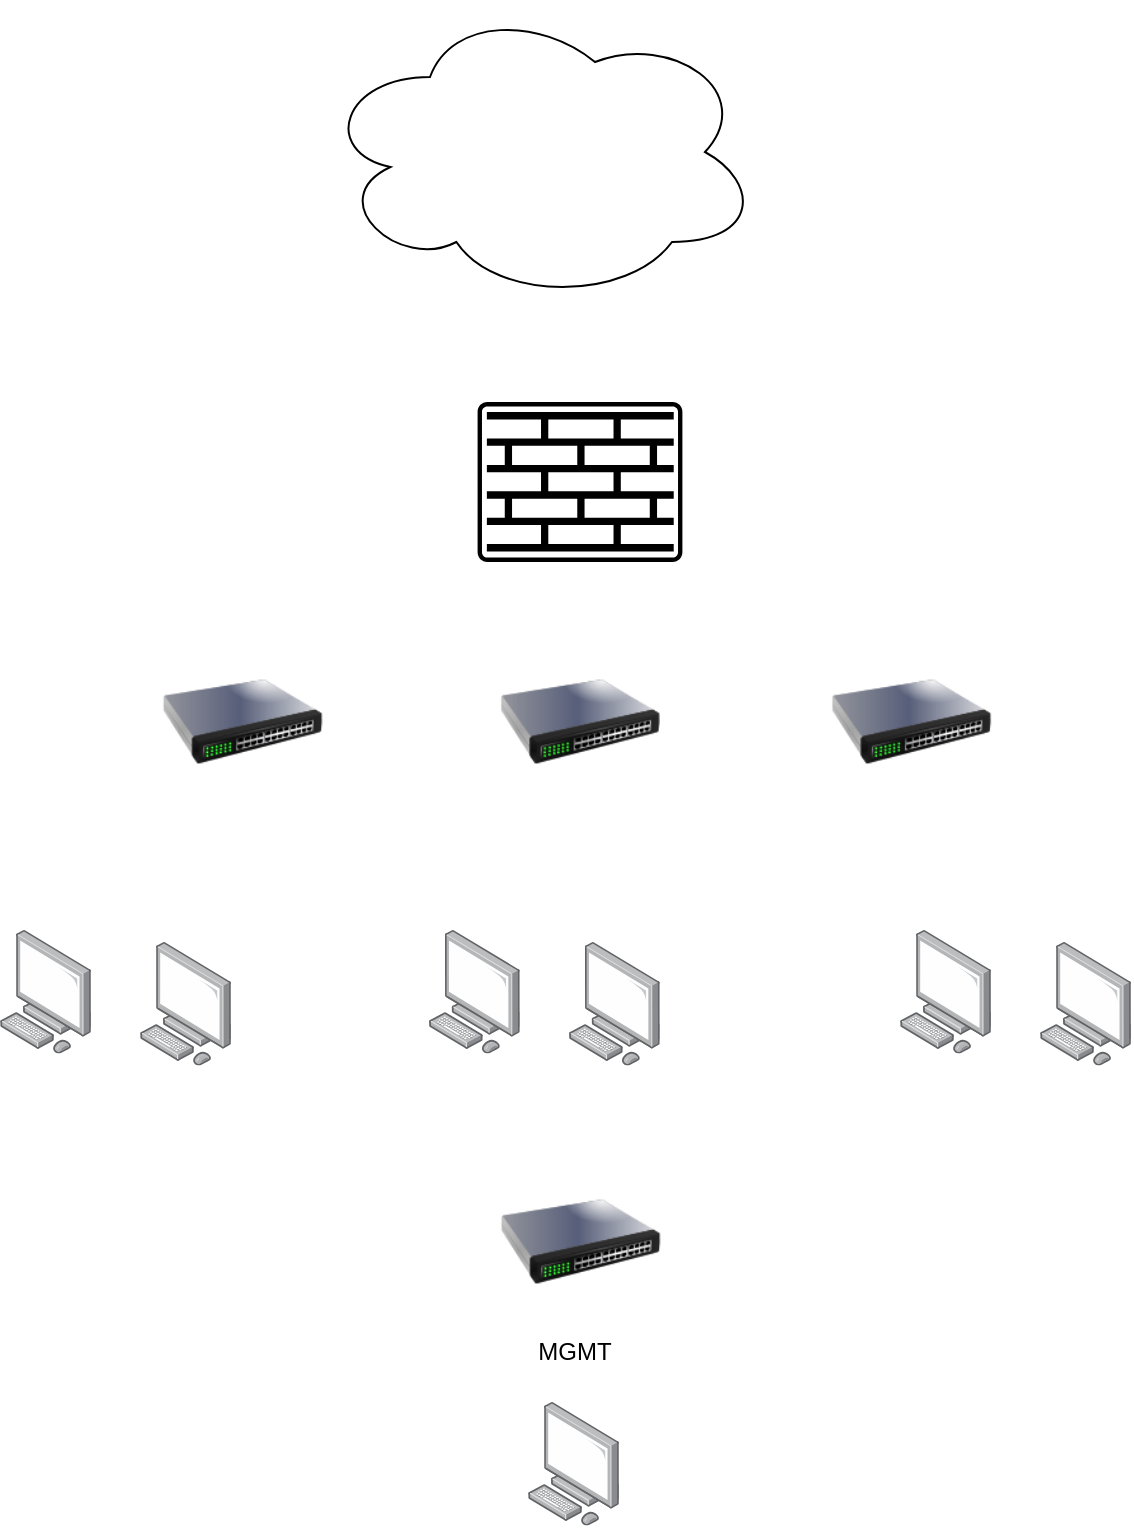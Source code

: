 <mxfile version="21.5.2" type="github">
  <diagram name="페이지-1" id="Z0Rlrkpl-HLmqAnvHj4v">
    <mxGraphModel dx="1434" dy="772" grid="1" gridSize="10" guides="1" tooltips="1" connect="1" arrows="1" fold="1" page="1" pageScale="1" pageWidth="827" pageHeight="1169" math="0" shadow="0">
      <root>
        <mxCell id="0" />
        <mxCell id="1" parent="0" />
        <mxCell id="VoDEYS0G2vHo69trvSPE-2" value="" style="sketch=0;points=[[0.015,0.015,0],[0.985,0.015,0],[0.985,0.985,0],[0.015,0.985,0],[0.25,0,0],[0.5,0,0],[0.75,0,0],[1,0.25,0],[1,0.5,0],[1,0.75,0],[0.75,1,0],[0.5,1,0],[0.25,1,0],[0,0.75,0],[0,0.5,0],[0,0.25,0]];verticalLabelPosition=bottom;html=1;verticalAlign=top;aspect=fixed;align=center;pointerEvents=1;shape=mxgraph.cisco19.rect;prIcon=firewall;labelBackgroundColor=none;" vertex="1" parent="1">
          <mxGeometry x="328.8" y="290" width="102.4" height="80" as="geometry" />
        </mxCell>
        <mxCell id="VoDEYS0G2vHo69trvSPE-4" value="" style="ellipse;shape=cloud;whiteSpace=wrap;html=1;labelBackgroundColor=none;" vertex="1" parent="1">
          <mxGeometry x="250" y="90" width="220" height="150" as="geometry" />
        </mxCell>
        <mxCell id="VoDEYS0G2vHo69trvSPE-5" value="" style="image;html=1;image=img/lib/clip_art/networking/Switch_128x128.png;labelBackgroundColor=none;" vertex="1" parent="1">
          <mxGeometry x="171.2" y="410" width="80" height="80" as="geometry" />
        </mxCell>
        <mxCell id="VoDEYS0G2vHo69trvSPE-6" value="" style="image;html=1;image=img/lib/clip_art/networking/Switch_128x128.png;labelBackgroundColor=none;" vertex="1" parent="1">
          <mxGeometry x="340" y="410" width="80" height="80" as="geometry" />
        </mxCell>
        <mxCell id="VoDEYS0G2vHo69trvSPE-7" value="" style="image;html=1;image=img/lib/clip_art/networking/Switch_128x128.png;labelBackgroundColor=none;" vertex="1" parent="1">
          <mxGeometry x="505.6" y="410" width="80" height="80" as="geometry" />
        </mxCell>
        <mxCell id="VoDEYS0G2vHo69trvSPE-9" value="" style="image;points=[];aspect=fixed;html=1;align=center;shadow=0;dashed=0;image=img/lib/allied_telesis/computer_and_terminals/Personal_Computer.svg;labelBackgroundColor=none;" vertex="1" parent="1">
          <mxGeometry x="90" y="554" width="45.6" height="61.8" as="geometry" />
        </mxCell>
        <mxCell id="VoDEYS0G2vHo69trvSPE-10" value="" style="image;points=[];aspect=fixed;html=1;align=center;shadow=0;dashed=0;image=img/lib/allied_telesis/computer_and_terminals/Personal_Computer.svg;labelBackgroundColor=none;" vertex="1" parent="1">
          <mxGeometry x="160" y="560" width="45.6" height="61.8" as="geometry" />
        </mxCell>
        <mxCell id="VoDEYS0G2vHo69trvSPE-13" value="" style="image;points=[];aspect=fixed;html=1;align=center;shadow=0;dashed=0;image=img/lib/allied_telesis/computer_and_terminals/Personal_Computer.svg;labelBackgroundColor=none;" vertex="1" parent="1">
          <mxGeometry x="304.4" y="554" width="45.6" height="61.8" as="geometry" />
        </mxCell>
        <mxCell id="VoDEYS0G2vHo69trvSPE-14" value="" style="image;points=[];aspect=fixed;html=1;align=center;shadow=0;dashed=0;image=img/lib/allied_telesis/computer_and_terminals/Personal_Computer.svg;labelBackgroundColor=none;" vertex="1" parent="1">
          <mxGeometry x="374.4" y="560" width="45.6" height="61.8" as="geometry" />
        </mxCell>
        <mxCell id="VoDEYS0G2vHo69trvSPE-15" value="" style="image;points=[];aspect=fixed;html=1;align=center;shadow=0;dashed=0;image=img/lib/allied_telesis/computer_and_terminals/Personal_Computer.svg;labelBackgroundColor=none;" vertex="1" parent="1">
          <mxGeometry x="354.0" y="790" width="45.6" height="61.8" as="geometry" />
        </mxCell>
        <mxCell id="VoDEYS0G2vHo69trvSPE-16" value="" style="image;points=[];aspect=fixed;html=1;align=center;shadow=0;dashed=0;image=img/lib/allied_telesis/computer_and_terminals/Personal_Computer.svg;labelBackgroundColor=none;" vertex="1" parent="1">
          <mxGeometry x="540" y="554" width="45.6" height="61.8" as="geometry" />
        </mxCell>
        <mxCell id="VoDEYS0G2vHo69trvSPE-17" value="" style="image;points=[];aspect=fixed;html=1;align=center;shadow=0;dashed=0;image=img/lib/allied_telesis/computer_and_terminals/Personal_Computer.svg;labelBackgroundColor=none;" vertex="1" parent="1">
          <mxGeometry x="610" y="560" width="45.6" height="61.8" as="geometry" />
        </mxCell>
        <mxCell id="VoDEYS0G2vHo69trvSPE-21" value="MGMT" style="text;html=1;align=center;verticalAlign=middle;resizable=0;points=[];autosize=1;strokeColor=none;fillColor=none;labelBackgroundColor=none;" vertex="1" parent="1">
          <mxGeometry x="346.8" y="750" width="60" height="30" as="geometry" />
        </mxCell>
        <mxCell id="VoDEYS0G2vHo69trvSPE-22" value="" style="image;html=1;image=img/lib/clip_art/networking/Switch_128x128.png;labelBackgroundColor=none;" vertex="1" parent="1">
          <mxGeometry x="340.2" y="670" width="80" height="80" as="geometry" />
        </mxCell>
      </root>
    </mxGraphModel>
  </diagram>
</mxfile>
